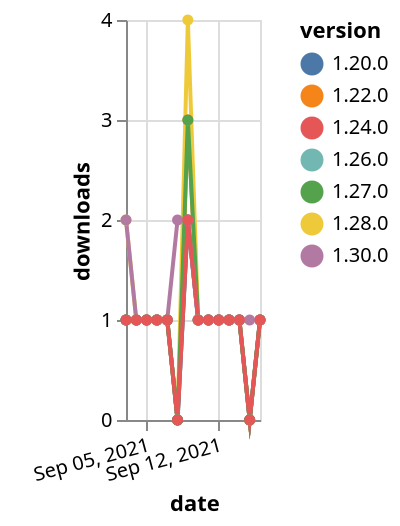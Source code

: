 {"$schema": "https://vega.github.io/schema/vega-lite/v5.json", "description": "A simple bar chart with embedded data.", "data": {"values": [{"date": "2021-09-03", "total": 280, "delta": 1, "version": "1.22.0"}, {"date": "2021-09-04", "total": 281, "delta": 1, "version": "1.22.0"}, {"date": "2021-09-05", "total": 282, "delta": 1, "version": "1.22.0"}, {"date": "2021-09-06", "total": 283, "delta": 1, "version": "1.22.0"}, {"date": "2021-09-07", "total": 284, "delta": 1, "version": "1.22.0"}, {"date": "2021-09-08", "total": 284, "delta": 0, "version": "1.22.0"}, {"date": "2021-09-09", "total": 287, "delta": 3, "version": "1.22.0"}, {"date": "2021-09-10", "total": 288, "delta": 1, "version": "1.22.0"}, {"date": "2021-09-11", "total": 289, "delta": 1, "version": "1.22.0"}, {"date": "2021-09-12", "total": 290, "delta": 1, "version": "1.22.0"}, {"date": "2021-09-13", "total": 291, "delta": 1, "version": "1.22.0"}, {"date": "2021-09-14", "total": 292, "delta": 1, "version": "1.22.0"}, {"date": "2021-09-15", "total": 292, "delta": 0, "version": "1.22.0"}, {"date": "2021-09-16", "total": 293, "delta": 1, "version": "1.22.0"}, {"date": "2021-09-03", "total": 162, "delta": 2, "version": "1.28.0"}, {"date": "2021-09-04", "total": 163, "delta": 1, "version": "1.28.0"}, {"date": "2021-09-05", "total": 164, "delta": 1, "version": "1.28.0"}, {"date": "2021-09-06", "total": 165, "delta": 1, "version": "1.28.0"}, {"date": "2021-09-07", "total": 166, "delta": 1, "version": "1.28.0"}, {"date": "2021-09-08", "total": 166, "delta": 0, "version": "1.28.0"}, {"date": "2021-09-09", "total": 170, "delta": 4, "version": "1.28.0"}, {"date": "2021-09-10", "total": 171, "delta": 1, "version": "1.28.0"}, {"date": "2021-09-11", "total": 172, "delta": 1, "version": "1.28.0"}, {"date": "2021-09-12", "total": 173, "delta": 1, "version": "1.28.0"}, {"date": "2021-09-13", "total": 174, "delta": 1, "version": "1.28.0"}, {"date": "2021-09-14", "total": 175, "delta": 1, "version": "1.28.0"}, {"date": "2021-09-15", "total": 175, "delta": 0, "version": "1.28.0"}, {"date": "2021-09-16", "total": 176, "delta": 1, "version": "1.28.0"}, {"date": "2021-09-03", "total": 144, "delta": 1, "version": "1.26.0"}, {"date": "2021-09-04", "total": 145, "delta": 1, "version": "1.26.0"}, {"date": "2021-09-05", "total": 146, "delta": 1, "version": "1.26.0"}, {"date": "2021-09-06", "total": 147, "delta": 1, "version": "1.26.0"}, {"date": "2021-09-07", "total": 148, "delta": 1, "version": "1.26.0"}, {"date": "2021-09-08", "total": 148, "delta": 0, "version": "1.26.0"}, {"date": "2021-09-09", "total": 150, "delta": 2, "version": "1.26.0"}, {"date": "2021-09-10", "total": 151, "delta": 1, "version": "1.26.0"}, {"date": "2021-09-11", "total": 152, "delta": 1, "version": "1.26.0"}, {"date": "2021-09-12", "total": 153, "delta": 1, "version": "1.26.0"}, {"date": "2021-09-13", "total": 154, "delta": 1, "version": "1.26.0"}, {"date": "2021-09-14", "total": 155, "delta": 1, "version": "1.26.0"}, {"date": "2021-09-15", "total": 155, "delta": 0, "version": "1.26.0"}, {"date": "2021-09-16", "total": 156, "delta": 1, "version": "1.26.0"}, {"date": "2021-09-03", "total": 205, "delta": 1, "version": "1.20.0"}, {"date": "2021-09-04", "total": 206, "delta": 1, "version": "1.20.0"}, {"date": "2021-09-05", "total": 207, "delta": 1, "version": "1.20.0"}, {"date": "2021-09-06", "total": 208, "delta": 1, "version": "1.20.0"}, {"date": "2021-09-07", "total": 209, "delta": 1, "version": "1.20.0"}, {"date": "2021-09-08", "total": 209, "delta": 0, "version": "1.20.0"}, {"date": "2021-09-09", "total": 211, "delta": 2, "version": "1.20.0"}, {"date": "2021-09-10", "total": 212, "delta": 1, "version": "1.20.0"}, {"date": "2021-09-11", "total": 213, "delta": 1, "version": "1.20.0"}, {"date": "2021-09-12", "total": 214, "delta": 1, "version": "1.20.0"}, {"date": "2021-09-13", "total": 215, "delta": 1, "version": "1.20.0"}, {"date": "2021-09-14", "total": 216, "delta": 1, "version": "1.20.0"}, {"date": "2021-09-15", "total": 216, "delta": 0, "version": "1.20.0"}, {"date": "2021-09-16", "total": 217, "delta": 1, "version": "1.20.0"}, {"date": "2021-09-03", "total": 136, "delta": 1, "version": "1.27.0"}, {"date": "2021-09-04", "total": 137, "delta": 1, "version": "1.27.0"}, {"date": "2021-09-05", "total": 138, "delta": 1, "version": "1.27.0"}, {"date": "2021-09-06", "total": 139, "delta": 1, "version": "1.27.0"}, {"date": "2021-09-07", "total": 140, "delta": 1, "version": "1.27.0"}, {"date": "2021-09-08", "total": 140, "delta": 0, "version": "1.27.0"}, {"date": "2021-09-09", "total": 143, "delta": 3, "version": "1.27.0"}, {"date": "2021-09-10", "total": 144, "delta": 1, "version": "1.27.0"}, {"date": "2021-09-11", "total": 145, "delta": 1, "version": "1.27.0"}, {"date": "2021-09-12", "total": 146, "delta": 1, "version": "1.27.0"}, {"date": "2021-09-13", "total": 147, "delta": 1, "version": "1.27.0"}, {"date": "2021-09-14", "total": 148, "delta": 1, "version": "1.27.0"}, {"date": "2021-09-15", "total": 148, "delta": 0, "version": "1.27.0"}, {"date": "2021-09-16", "total": 149, "delta": 1, "version": "1.27.0"}, {"date": "2021-09-03", "total": 114, "delta": 2, "version": "1.30.0"}, {"date": "2021-09-04", "total": 115, "delta": 1, "version": "1.30.0"}, {"date": "2021-09-05", "total": 116, "delta": 1, "version": "1.30.0"}, {"date": "2021-09-06", "total": 117, "delta": 1, "version": "1.30.0"}, {"date": "2021-09-07", "total": 118, "delta": 1, "version": "1.30.0"}, {"date": "2021-09-08", "total": 120, "delta": 2, "version": "1.30.0"}, {"date": "2021-09-09", "total": 122, "delta": 2, "version": "1.30.0"}, {"date": "2021-09-10", "total": 123, "delta": 1, "version": "1.30.0"}, {"date": "2021-09-11", "total": 124, "delta": 1, "version": "1.30.0"}, {"date": "2021-09-12", "total": 125, "delta": 1, "version": "1.30.0"}, {"date": "2021-09-13", "total": 126, "delta": 1, "version": "1.30.0"}, {"date": "2021-09-14", "total": 127, "delta": 1, "version": "1.30.0"}, {"date": "2021-09-15", "total": 128, "delta": 1, "version": "1.30.0"}, {"date": "2021-09-16", "total": 129, "delta": 1, "version": "1.30.0"}, {"date": "2021-09-03", "total": 161, "delta": 1, "version": "1.24.0"}, {"date": "2021-09-04", "total": 162, "delta": 1, "version": "1.24.0"}, {"date": "2021-09-05", "total": 163, "delta": 1, "version": "1.24.0"}, {"date": "2021-09-06", "total": 164, "delta": 1, "version": "1.24.0"}, {"date": "2021-09-07", "total": 165, "delta": 1, "version": "1.24.0"}, {"date": "2021-09-08", "total": 165, "delta": 0, "version": "1.24.0"}, {"date": "2021-09-09", "total": 167, "delta": 2, "version": "1.24.0"}, {"date": "2021-09-10", "total": 168, "delta": 1, "version": "1.24.0"}, {"date": "2021-09-11", "total": 169, "delta": 1, "version": "1.24.0"}, {"date": "2021-09-12", "total": 170, "delta": 1, "version": "1.24.0"}, {"date": "2021-09-13", "total": 171, "delta": 1, "version": "1.24.0"}, {"date": "2021-09-14", "total": 172, "delta": 1, "version": "1.24.0"}, {"date": "2021-09-15", "total": 172, "delta": 0, "version": "1.24.0"}, {"date": "2021-09-16", "total": 173, "delta": 1, "version": "1.24.0"}]}, "width": "container", "mark": {"type": "line", "point": {"filled": true}}, "encoding": {"x": {"field": "date", "type": "temporal", "timeUnit": "yearmonthdate", "title": "date", "axis": {"labelAngle": -15}}, "y": {"field": "delta", "type": "quantitative", "title": "downloads"}, "color": {"field": "version", "type": "nominal"}, "tooltip": {"field": "delta"}}}
